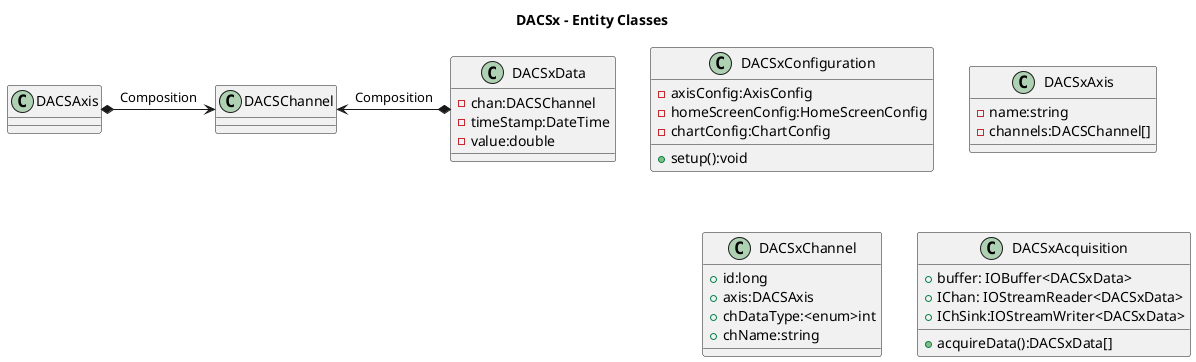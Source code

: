 @startuml

title DACSx - Entity Classes


class DACSxConfiguration {
  -axisConfig:AxisConfig
  -homeScreenConfig:HomeScreenConfig
  -chartConfig:ChartConfig
  +setup():void
}

class DACSxAxis
{
  -name:string
  -channels:DACSChannel[]
}

class DACSxChannel{
  +id:long
  +axis:DACSAxis
  +chDataType:<enum>int
  +chName:string
}
class DACSxData{
  -chan:DACSChannel
  -timeStamp:DateTime
  -value:double
}
class DACSxAcquisition{
  +buffer: IOBuffer<DACSxData>
  +IChan: IOStreamReader<DACSxData>
  +IChSink:IOStreamWriter<DACSxData>
  +acquireData():DACSxData[]
}


DACSxData *-left-> DACSChannel: Composition
DACSAxis *-right-> DACSChannel: Composition

@enduml